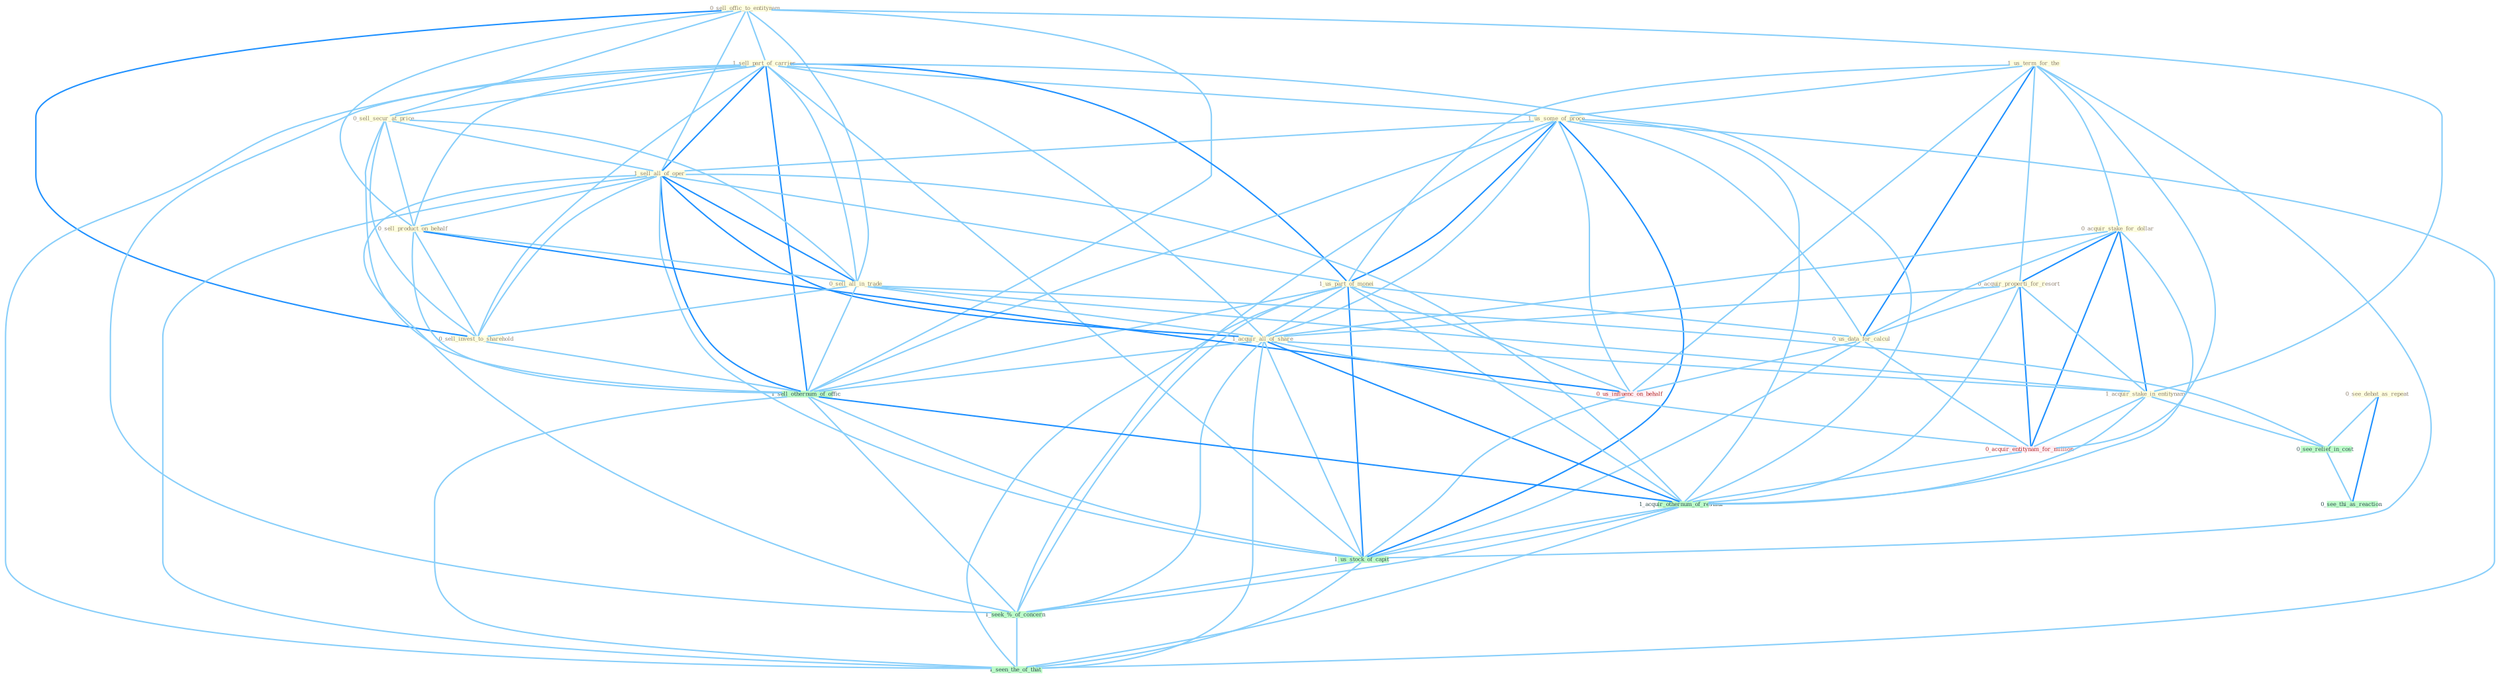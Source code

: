 Graph G{ 
    node
    [shape=polygon,style=filled,width=.5,height=.06,color="#BDFCC9",fixedsize=true,fontsize=4,
    fontcolor="#2f4f4f"];
    {node
    [color="#ffffe0", fontcolor="#8b7d6b"] "0_sell_offic_to_entitynam " "0_see_debat_as_repeat " "1_us_term_for_the " "1_sell_part_of_carrier " "0_sell_secur_at_price " "1_us_some_of_proce " "1_sell_all_of_oper " "1_us_part_of_monei " "0_acquir_stake_for_dollar " "0_acquir_properti_for_resort " "0_sell_product_on_behalf " "0_sell_all_in_trade " "0_sell_invest_to_sharehold " "0_us_data_for_calcul " "1_acquir_all_of_share " "1_acquir_stake_in_entitynam "}
{node [color="#fff0f5", fontcolor="#b22222"] "0_acquir_entitynam_for_million " "0_us_influenc_on_behalf "}
edge [color="#B0E2FF"];

	"0_sell_offic_to_entitynam " -- "1_sell_part_of_carrier " [w="1", color="#87cefa" ];
	"0_sell_offic_to_entitynam " -- "0_sell_secur_at_price " [w="1", color="#87cefa" ];
	"0_sell_offic_to_entitynam " -- "1_sell_all_of_oper " [w="1", color="#87cefa" ];
	"0_sell_offic_to_entitynam " -- "0_sell_product_on_behalf " [w="1", color="#87cefa" ];
	"0_sell_offic_to_entitynam " -- "0_sell_all_in_trade " [w="1", color="#87cefa" ];
	"0_sell_offic_to_entitynam " -- "0_sell_invest_to_sharehold " [w="2", color="#1e90ff" , len=0.8];
	"0_sell_offic_to_entitynam " -- "1_acquir_stake_in_entitynam " [w="1", color="#87cefa" ];
	"0_sell_offic_to_entitynam " -- "1_sell_othernum_of_offic " [w="1", color="#87cefa" ];
	"0_see_debat_as_repeat " -- "0_see_relief_in_cost " [w="1", color="#87cefa" ];
	"0_see_debat_as_repeat " -- "0_see_thi_as_reaction " [w="2", color="#1e90ff" , len=0.8];
	"1_us_term_for_the " -- "1_us_some_of_proce " [w="1", color="#87cefa" ];
	"1_us_term_for_the " -- "1_us_part_of_monei " [w="1", color="#87cefa" ];
	"1_us_term_for_the " -- "0_acquir_stake_for_dollar " [w="1", color="#87cefa" ];
	"1_us_term_for_the " -- "0_acquir_properti_for_resort " [w="1", color="#87cefa" ];
	"1_us_term_for_the " -- "0_us_data_for_calcul " [w="2", color="#1e90ff" , len=0.8];
	"1_us_term_for_the " -- "0_acquir_entitynam_for_million " [w="1", color="#87cefa" ];
	"1_us_term_for_the " -- "0_us_influenc_on_behalf " [w="1", color="#87cefa" ];
	"1_us_term_for_the " -- "1_us_stock_of_capit " [w="1", color="#87cefa" ];
	"1_sell_part_of_carrier " -- "0_sell_secur_at_price " [w="1", color="#87cefa" ];
	"1_sell_part_of_carrier " -- "1_us_some_of_proce " [w="1", color="#87cefa" ];
	"1_sell_part_of_carrier " -- "1_sell_all_of_oper " [w="2", color="#1e90ff" , len=0.8];
	"1_sell_part_of_carrier " -- "1_us_part_of_monei " [w="2", color="#1e90ff" , len=0.8];
	"1_sell_part_of_carrier " -- "0_sell_product_on_behalf " [w="1", color="#87cefa" ];
	"1_sell_part_of_carrier " -- "0_sell_all_in_trade " [w="1", color="#87cefa" ];
	"1_sell_part_of_carrier " -- "0_sell_invest_to_sharehold " [w="1", color="#87cefa" ];
	"1_sell_part_of_carrier " -- "1_acquir_all_of_share " [w="1", color="#87cefa" ];
	"1_sell_part_of_carrier " -- "1_sell_othernum_of_offic " [w="2", color="#1e90ff" , len=0.8];
	"1_sell_part_of_carrier " -- "1_acquir_othernum_of_restaur " [w="1", color="#87cefa" ];
	"1_sell_part_of_carrier " -- "1_us_stock_of_capit " [w="1", color="#87cefa" ];
	"1_sell_part_of_carrier " -- "1_seek_%_of_concern " [w="1", color="#87cefa" ];
	"1_sell_part_of_carrier " -- "1_seen_the_of_that " [w="1", color="#87cefa" ];
	"0_sell_secur_at_price " -- "1_sell_all_of_oper " [w="1", color="#87cefa" ];
	"0_sell_secur_at_price " -- "0_sell_product_on_behalf " [w="1", color="#87cefa" ];
	"0_sell_secur_at_price " -- "0_sell_all_in_trade " [w="1", color="#87cefa" ];
	"0_sell_secur_at_price " -- "0_sell_invest_to_sharehold " [w="1", color="#87cefa" ];
	"0_sell_secur_at_price " -- "1_sell_othernum_of_offic " [w="1", color="#87cefa" ];
	"1_us_some_of_proce " -- "1_sell_all_of_oper " [w="1", color="#87cefa" ];
	"1_us_some_of_proce " -- "1_us_part_of_monei " [w="2", color="#1e90ff" , len=0.8];
	"1_us_some_of_proce " -- "0_us_data_for_calcul " [w="1", color="#87cefa" ];
	"1_us_some_of_proce " -- "1_acquir_all_of_share " [w="1", color="#87cefa" ];
	"1_us_some_of_proce " -- "1_sell_othernum_of_offic " [w="1", color="#87cefa" ];
	"1_us_some_of_proce " -- "0_us_influenc_on_behalf " [w="1", color="#87cefa" ];
	"1_us_some_of_proce " -- "1_acquir_othernum_of_restaur " [w="1", color="#87cefa" ];
	"1_us_some_of_proce " -- "1_us_stock_of_capit " [w="2", color="#1e90ff" , len=0.8];
	"1_us_some_of_proce " -- "1_seek_%_of_concern " [w="1", color="#87cefa" ];
	"1_us_some_of_proce " -- "1_seen_the_of_that " [w="1", color="#87cefa" ];
	"1_sell_all_of_oper " -- "1_us_part_of_monei " [w="1", color="#87cefa" ];
	"1_sell_all_of_oper " -- "0_sell_product_on_behalf " [w="1", color="#87cefa" ];
	"1_sell_all_of_oper " -- "0_sell_all_in_trade " [w="2", color="#1e90ff" , len=0.8];
	"1_sell_all_of_oper " -- "0_sell_invest_to_sharehold " [w="1", color="#87cefa" ];
	"1_sell_all_of_oper " -- "1_acquir_all_of_share " [w="2", color="#1e90ff" , len=0.8];
	"1_sell_all_of_oper " -- "1_sell_othernum_of_offic " [w="2", color="#1e90ff" , len=0.8];
	"1_sell_all_of_oper " -- "1_acquir_othernum_of_restaur " [w="1", color="#87cefa" ];
	"1_sell_all_of_oper " -- "1_us_stock_of_capit " [w="1", color="#87cefa" ];
	"1_sell_all_of_oper " -- "1_seek_%_of_concern " [w="1", color="#87cefa" ];
	"1_sell_all_of_oper " -- "1_seen_the_of_that " [w="1", color="#87cefa" ];
	"1_us_part_of_monei " -- "0_us_data_for_calcul " [w="1", color="#87cefa" ];
	"1_us_part_of_monei " -- "1_acquir_all_of_share " [w="1", color="#87cefa" ];
	"1_us_part_of_monei " -- "1_sell_othernum_of_offic " [w="1", color="#87cefa" ];
	"1_us_part_of_monei " -- "0_us_influenc_on_behalf " [w="1", color="#87cefa" ];
	"1_us_part_of_monei " -- "1_acquir_othernum_of_restaur " [w="1", color="#87cefa" ];
	"1_us_part_of_monei " -- "1_us_stock_of_capit " [w="2", color="#1e90ff" , len=0.8];
	"1_us_part_of_monei " -- "1_seek_%_of_concern " [w="1", color="#87cefa" ];
	"1_us_part_of_monei " -- "1_seen_the_of_that " [w="1", color="#87cefa" ];
	"0_acquir_stake_for_dollar " -- "0_acquir_properti_for_resort " [w="2", color="#1e90ff" , len=0.8];
	"0_acquir_stake_for_dollar " -- "0_us_data_for_calcul " [w="1", color="#87cefa" ];
	"0_acquir_stake_for_dollar " -- "1_acquir_all_of_share " [w="1", color="#87cefa" ];
	"0_acquir_stake_for_dollar " -- "1_acquir_stake_in_entitynam " [w="2", color="#1e90ff" , len=0.8];
	"0_acquir_stake_for_dollar " -- "0_acquir_entitynam_for_million " [w="2", color="#1e90ff" , len=0.8];
	"0_acquir_stake_for_dollar " -- "1_acquir_othernum_of_restaur " [w="1", color="#87cefa" ];
	"0_acquir_properti_for_resort " -- "0_us_data_for_calcul " [w="1", color="#87cefa" ];
	"0_acquir_properti_for_resort " -- "1_acquir_all_of_share " [w="1", color="#87cefa" ];
	"0_acquir_properti_for_resort " -- "1_acquir_stake_in_entitynam " [w="1", color="#87cefa" ];
	"0_acquir_properti_for_resort " -- "0_acquir_entitynam_for_million " [w="2", color="#1e90ff" , len=0.8];
	"0_acquir_properti_for_resort " -- "1_acquir_othernum_of_restaur " [w="1", color="#87cefa" ];
	"0_sell_product_on_behalf " -- "0_sell_all_in_trade " [w="1", color="#87cefa" ];
	"0_sell_product_on_behalf " -- "0_sell_invest_to_sharehold " [w="1", color="#87cefa" ];
	"0_sell_product_on_behalf " -- "1_sell_othernum_of_offic " [w="1", color="#87cefa" ];
	"0_sell_product_on_behalf " -- "0_us_influenc_on_behalf " [w="2", color="#1e90ff" , len=0.8];
	"0_sell_all_in_trade " -- "0_sell_invest_to_sharehold " [w="1", color="#87cefa" ];
	"0_sell_all_in_trade " -- "1_acquir_all_of_share " [w="1", color="#87cefa" ];
	"0_sell_all_in_trade " -- "1_acquir_stake_in_entitynam " [w="1", color="#87cefa" ];
	"0_sell_all_in_trade " -- "1_sell_othernum_of_offic " [w="1", color="#87cefa" ];
	"0_sell_all_in_trade " -- "0_see_relief_in_cost " [w="1", color="#87cefa" ];
	"0_sell_invest_to_sharehold " -- "1_sell_othernum_of_offic " [w="1", color="#87cefa" ];
	"0_us_data_for_calcul " -- "0_acquir_entitynam_for_million " [w="1", color="#87cefa" ];
	"0_us_data_for_calcul " -- "0_us_influenc_on_behalf " [w="1", color="#87cefa" ];
	"0_us_data_for_calcul " -- "1_us_stock_of_capit " [w="1", color="#87cefa" ];
	"1_acquir_all_of_share " -- "1_acquir_stake_in_entitynam " [w="1", color="#87cefa" ];
	"1_acquir_all_of_share " -- "0_acquir_entitynam_for_million " [w="1", color="#87cefa" ];
	"1_acquir_all_of_share " -- "1_sell_othernum_of_offic " [w="1", color="#87cefa" ];
	"1_acquir_all_of_share " -- "1_acquir_othernum_of_restaur " [w="2", color="#1e90ff" , len=0.8];
	"1_acquir_all_of_share " -- "1_us_stock_of_capit " [w="1", color="#87cefa" ];
	"1_acquir_all_of_share " -- "1_seek_%_of_concern " [w="1", color="#87cefa" ];
	"1_acquir_all_of_share " -- "1_seen_the_of_that " [w="1", color="#87cefa" ];
	"1_acquir_stake_in_entitynam " -- "0_acquir_entitynam_for_million " [w="1", color="#87cefa" ];
	"1_acquir_stake_in_entitynam " -- "0_see_relief_in_cost " [w="1", color="#87cefa" ];
	"1_acquir_stake_in_entitynam " -- "1_acquir_othernum_of_restaur " [w="1", color="#87cefa" ];
	"0_acquir_entitynam_for_million " -- "1_acquir_othernum_of_restaur " [w="1", color="#87cefa" ];
	"1_sell_othernum_of_offic " -- "1_acquir_othernum_of_restaur " [w="2", color="#1e90ff" , len=0.8];
	"1_sell_othernum_of_offic " -- "1_us_stock_of_capit " [w="1", color="#87cefa" ];
	"1_sell_othernum_of_offic " -- "1_seek_%_of_concern " [w="1", color="#87cefa" ];
	"1_sell_othernum_of_offic " -- "1_seen_the_of_that " [w="1", color="#87cefa" ];
	"0_us_influenc_on_behalf " -- "1_us_stock_of_capit " [w="1", color="#87cefa" ];
	"0_see_relief_in_cost " -- "0_see_thi_as_reaction " [w="1", color="#87cefa" ];
	"1_acquir_othernum_of_restaur " -- "1_us_stock_of_capit " [w="1", color="#87cefa" ];
	"1_acquir_othernum_of_restaur " -- "1_seek_%_of_concern " [w="1", color="#87cefa" ];
	"1_acquir_othernum_of_restaur " -- "1_seen_the_of_that " [w="1", color="#87cefa" ];
	"1_us_stock_of_capit " -- "1_seek_%_of_concern " [w="1", color="#87cefa" ];
	"1_us_stock_of_capit " -- "1_seen_the_of_that " [w="1", color="#87cefa" ];
	"1_seek_%_of_concern " -- "1_seen_the_of_that " [w="1", color="#87cefa" ];
}